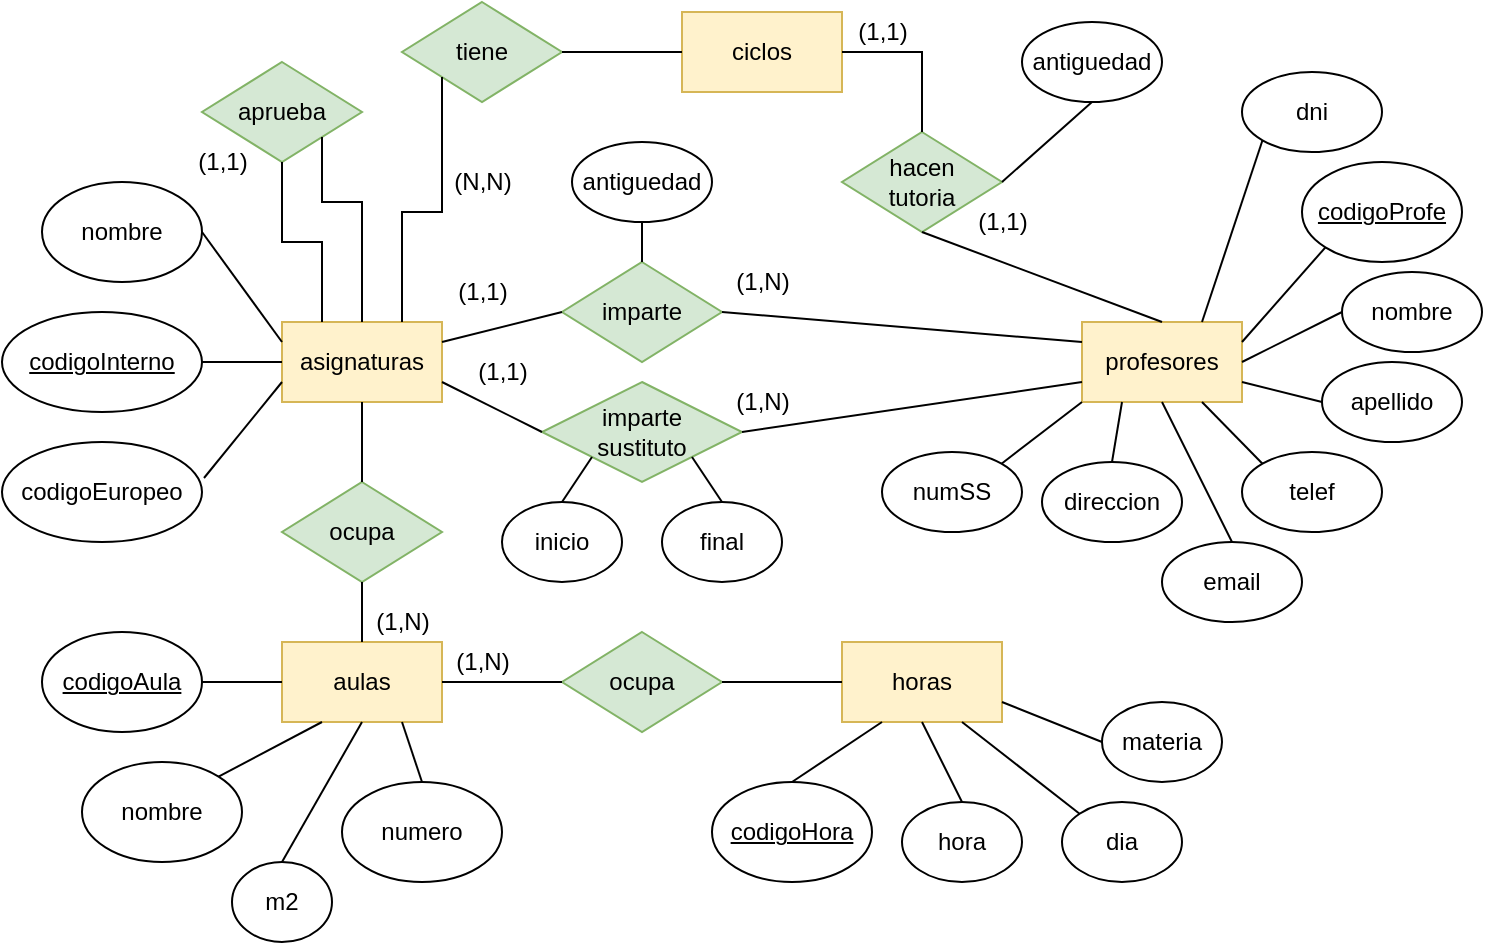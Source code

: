 <mxfile version="16.5.2" type="device"><diagram id="qowGExwpT5TzPprijTD8" name="Page-1"><mxGraphModel dx="1422" dy="705" grid="1" gridSize="10" guides="1" tooltips="1" connect="1" arrows="1" fold="1" page="1" pageScale="1" pageWidth="827" pageHeight="1169" math="0" shadow="0"><root><mxCell id="0"/><mxCell id="1" parent="0"/><mxCell id="WYRrglEzMY79VA7WUZXc-1" value="asignaturas" style="rounded=0;whiteSpace=wrap;html=1;fillColor=#fff2cc;strokeColor=#d6b656;" vertex="1" parent="1"><mxGeometry x="200" y="240" width="80" height="40" as="geometry"/></mxCell><mxCell id="WYRrglEzMY79VA7WUZXc-3" value="ciclos" style="rounded=0;whiteSpace=wrap;html=1;fillColor=#fff2cc;strokeColor=#d6b656;" vertex="1" parent="1"><mxGeometry x="400" y="85" width="80" height="40" as="geometry"/></mxCell><mxCell id="WYRrglEzMY79VA7WUZXc-4" value="profesores" style="rounded=0;whiteSpace=wrap;html=1;fillColor=#fff2cc;strokeColor=#d6b656;" vertex="1" parent="1"><mxGeometry x="600" y="240" width="80" height="40" as="geometry"/></mxCell><mxCell id="WYRrglEzMY79VA7WUZXc-5" value="aulas&lt;span style=&quot;color: rgba(0 , 0 , 0 , 0) ; font-family: monospace ; font-size: 0px&quot;&gt;%3CmxGraphModel%3E%3Croot%3E%3CmxCell%20id%3D%220%22%2F%3E%3CmxCell%20id%3D%221%22%20parent%3D%220%22%2F%3E%3CmxCell%20id%3D%222%22%20value%3D%22asignaturas%22%20style%3D%22rounded%3D0%3BwhiteSpace%3Dwrap%3Bhtml%3D1%3B%22%20vertex%3D%221%22%20parent%3D%221%22%3E%3CmxGeometry%20x%3D%22180%22%20y%3D%22190%22%20width%3D%22120%22%20height%3D%2260%22%20as%3D%22geometry%22%2F%3E%3C%2FmxCell%3E%3C%2Froot%3E%3C%2FmxGraphModel%3E&lt;/span&gt;" style="rounded=0;whiteSpace=wrap;html=1;fillColor=#fff2cc;strokeColor=#d6b656;" vertex="1" parent="1"><mxGeometry x="200" y="400" width="80" height="40" as="geometry"/></mxCell><mxCell id="WYRrglEzMY79VA7WUZXc-6" value="horas" style="rounded=0;whiteSpace=wrap;html=1;fillColor=#fff2cc;strokeColor=#d6b656;" vertex="1" parent="1"><mxGeometry x="480" y="400" width="80" height="40" as="geometry"/></mxCell><mxCell id="WYRrglEzMY79VA7WUZXc-7" value="&lt;u&gt;codigoInterno&lt;/u&gt;" style="ellipse;whiteSpace=wrap;html=1;" vertex="1" parent="1"><mxGeometry x="60" y="235" width="100" height="50" as="geometry"/></mxCell><mxCell id="WYRrglEzMY79VA7WUZXc-8" value="codigoEuropeo" style="ellipse;whiteSpace=wrap;html=1;" vertex="1" parent="1"><mxGeometry x="60" y="300" width="100" height="50" as="geometry"/></mxCell><mxCell id="WYRrglEzMY79VA7WUZXc-9" value="nombre" style="ellipse;whiteSpace=wrap;html=1;" vertex="1" parent="1"><mxGeometry x="80" y="170" width="80" height="50" as="geometry"/></mxCell><mxCell id="WYRrglEzMY79VA7WUZXc-10" value="aprueba" style="rhombus;whiteSpace=wrap;html=1;fillColor=#d5e8d4;strokeColor=#82b366;" vertex="1" parent="1"><mxGeometry x="160" y="110" width="80" height="50" as="geometry"/></mxCell><mxCell id="WYRrglEzMY79VA7WUZXc-11" value="ocupa" style="rhombus;whiteSpace=wrap;html=1;fillColor=#d5e8d4;strokeColor=#82b366;" vertex="1" parent="1"><mxGeometry x="200" y="320" width="80" height="50" as="geometry"/></mxCell><mxCell id="WYRrglEzMY79VA7WUZXc-12" value="tiene" style="rhombus;whiteSpace=wrap;html=1;fillColor=#d5e8d4;strokeColor=#82b366;" vertex="1" parent="1"><mxGeometry x="260" y="80" width="80" height="50" as="geometry"/></mxCell><mxCell id="WYRrglEzMY79VA7WUZXc-15" value="" style="endArrow=none;html=1;rounded=0;entryX=0.5;entryY=1;entryDx=0;entryDy=0;exitX=0.25;exitY=0;exitDx=0;exitDy=0;edgeStyle=orthogonalEdgeStyle;" edge="1" parent="1" source="WYRrglEzMY79VA7WUZXc-1" target="WYRrglEzMY79VA7WUZXc-10"><mxGeometry width="50" height="50" relative="1" as="geometry"><mxPoint x="230" y="250" as="sourcePoint"/><mxPoint x="230" y="167.5" as="targetPoint"/></mxGeometry></mxCell><mxCell id="WYRrglEzMY79VA7WUZXc-16" value="" style="endArrow=none;html=1;rounded=0;entryX=1;entryY=1;entryDx=0;entryDy=0;exitX=0.5;exitY=0;exitDx=0;exitDy=0;edgeStyle=orthogonalEdgeStyle;" edge="1" parent="1" source="WYRrglEzMY79VA7WUZXc-1" target="WYRrglEzMY79VA7WUZXc-10"><mxGeometry width="50" height="50" relative="1" as="geometry"><mxPoint x="230" y="250" as="sourcePoint"/><mxPoint x="210" y="170" as="targetPoint"/><Array as="points"><mxPoint x="240" y="180"/><mxPoint x="220" y="180"/></Array></mxGeometry></mxCell><mxCell id="WYRrglEzMY79VA7WUZXc-17" value="" style="endArrow=none;html=1;rounded=0;entryX=1;entryY=0.5;entryDx=0;entryDy=0;exitX=0;exitY=0.25;exitDx=0;exitDy=0;" edge="1" parent="1" source="WYRrglEzMY79VA7WUZXc-1" target="WYRrglEzMY79VA7WUZXc-9"><mxGeometry width="50" height="50" relative="1" as="geometry"><mxPoint x="390" y="390" as="sourcePoint"/><mxPoint x="440" y="340" as="targetPoint"/></mxGeometry></mxCell><mxCell id="WYRrglEzMY79VA7WUZXc-18" value="" style="endArrow=none;html=1;rounded=0;entryX=1;entryY=0.5;entryDx=0;entryDy=0;exitX=0;exitY=0.5;exitDx=0;exitDy=0;" edge="1" parent="1" source="WYRrglEzMY79VA7WUZXc-1" target="WYRrglEzMY79VA7WUZXc-7"><mxGeometry width="50" height="50" relative="1" as="geometry"><mxPoint x="210" y="260" as="sourcePoint"/><mxPoint x="170" y="205" as="targetPoint"/></mxGeometry></mxCell><mxCell id="WYRrglEzMY79VA7WUZXc-19" value="" style="endArrow=none;html=1;rounded=0;entryX=1.01;entryY=0.36;entryDx=0;entryDy=0;exitX=0;exitY=0.75;exitDx=0;exitDy=0;entryPerimeter=0;" edge="1" parent="1" source="WYRrglEzMY79VA7WUZXc-1" target="WYRrglEzMY79VA7WUZXc-8"><mxGeometry width="50" height="50" relative="1" as="geometry"><mxPoint x="220" y="270" as="sourcePoint"/><mxPoint x="180" y="215" as="targetPoint"/></mxGeometry></mxCell><mxCell id="WYRrglEzMY79VA7WUZXc-20" value="" style="endArrow=none;html=1;rounded=0;entryX=0;entryY=1;entryDx=0;entryDy=0;exitX=0.75;exitY=0;exitDx=0;exitDy=0;edgeStyle=orthogonalEdgeStyle;" edge="1" parent="1" source="WYRrglEzMY79VA7WUZXc-1" target="WYRrglEzMY79VA7WUZXc-12"><mxGeometry width="50" height="50" relative="1" as="geometry"><mxPoint x="390" y="390" as="sourcePoint"/><mxPoint x="440" y="340" as="targetPoint"/></mxGeometry></mxCell><mxCell id="WYRrglEzMY79VA7WUZXc-21" value="(1,1)" style="text;html=1;align=center;verticalAlign=middle;resizable=0;points=[];autosize=1;strokeColor=none;fillColor=none;" vertex="1" parent="1"><mxGeometry x="150" y="150" width="40" height="20" as="geometry"/></mxCell><mxCell id="WYRrglEzMY79VA7WUZXc-22" value="" style="endArrow=none;html=1;rounded=0;entryX=1;entryY=0.5;entryDx=0;entryDy=0;exitX=0;exitY=0.5;exitDx=0;exitDy=0;" edge="1" parent="1" source="WYRrglEzMY79VA7WUZXc-3" target="WYRrglEzMY79VA7WUZXc-12"><mxGeometry width="50" height="50" relative="1" as="geometry"><mxPoint x="210" y="260" as="sourcePoint"/><mxPoint x="170" y="205" as="targetPoint"/></mxGeometry></mxCell><mxCell id="WYRrglEzMY79VA7WUZXc-23" value="" style="endArrow=none;html=1;rounded=0;entryX=0.5;entryY=1;entryDx=0;entryDy=0;exitX=0.5;exitY=0;exitDx=0;exitDy=0;" edge="1" parent="1" source="WYRrglEzMY79VA7WUZXc-11" target="WYRrglEzMY79VA7WUZXc-1"><mxGeometry width="50" height="50" relative="1" as="geometry"><mxPoint x="410" y="145" as="sourcePoint"/><mxPoint x="350" y="145" as="targetPoint"/></mxGeometry></mxCell><mxCell id="WYRrglEzMY79VA7WUZXc-24" value="" style="endArrow=none;html=1;rounded=0;entryX=0.5;entryY=1;entryDx=0;entryDy=0;exitX=0.5;exitY=0;exitDx=0;exitDy=0;" edge="1" parent="1" source="WYRrglEzMY79VA7WUZXc-5" target="WYRrglEzMY79VA7WUZXc-11"><mxGeometry width="50" height="50" relative="1" as="geometry"><mxPoint x="420" y="155" as="sourcePoint"/><mxPoint x="360" y="155" as="targetPoint"/></mxGeometry></mxCell><mxCell id="WYRrglEzMY79VA7WUZXc-25" value="(1,N)" style="text;html=1;align=center;verticalAlign=middle;resizable=0;points=[];autosize=1;strokeColor=none;fillColor=none;" vertex="1" parent="1"><mxGeometry x="240" y="380" width="40" height="20" as="geometry"/></mxCell><mxCell id="WYRrglEzMY79VA7WUZXc-26" value="(N,N)" style="text;html=1;align=center;verticalAlign=middle;resizable=0;points=[];autosize=1;strokeColor=none;fillColor=none;" vertex="1" parent="1"><mxGeometry x="280" y="160" width="40" height="20" as="geometry"/></mxCell><mxCell id="WYRrglEzMY79VA7WUZXc-27" value="&lt;u&gt;codigoAula&lt;/u&gt;" style="ellipse;whiteSpace=wrap;html=1;" vertex="1" parent="1"><mxGeometry x="80" y="395" width="80" height="50" as="geometry"/></mxCell><mxCell id="WYRrglEzMY79VA7WUZXc-28" value="nombre" style="ellipse;whiteSpace=wrap;html=1;" vertex="1" parent="1"><mxGeometry x="100" y="460" width="80" height="50" as="geometry"/></mxCell><mxCell id="WYRrglEzMY79VA7WUZXc-29" value="numero" style="ellipse;whiteSpace=wrap;html=1;" vertex="1" parent="1"><mxGeometry x="230" y="470" width="80" height="50" as="geometry"/></mxCell><mxCell id="WYRrglEzMY79VA7WUZXc-30" value="m2" style="ellipse;whiteSpace=wrap;html=1;" vertex="1" parent="1"><mxGeometry x="175" y="510" width="50" height="40" as="geometry"/></mxCell><mxCell id="WYRrglEzMY79VA7WUZXc-31" value="ocupa" style="rhombus;whiteSpace=wrap;html=1;fillColor=#d5e8d4;strokeColor=#82b366;" vertex="1" parent="1"><mxGeometry x="340" y="395" width="80" height="50" as="geometry"/></mxCell><mxCell id="WYRrglEzMY79VA7WUZXc-32" value="" style="endArrow=none;html=1;rounded=0;entryX=1;entryY=0.5;entryDx=0;entryDy=0;exitX=0;exitY=0.5;exitDx=0;exitDy=0;" edge="1" parent="1" source="WYRrglEzMY79VA7WUZXc-31" target="WYRrglEzMY79VA7WUZXc-5"><mxGeometry width="50" height="50" relative="1" as="geometry"><mxPoint x="250" y="330" as="sourcePoint"/><mxPoint x="250" y="290" as="targetPoint"/></mxGeometry></mxCell><mxCell id="WYRrglEzMY79VA7WUZXc-33" value="" style="endArrow=none;html=1;rounded=0;entryX=0;entryY=0.5;entryDx=0;entryDy=0;exitX=1;exitY=0.5;exitDx=0;exitDy=0;" edge="1" parent="1" source="WYRrglEzMY79VA7WUZXc-31" target="WYRrglEzMY79VA7WUZXc-6"><mxGeometry width="50" height="50" relative="1" as="geometry"><mxPoint x="260" y="340" as="sourcePoint"/><mxPoint x="260" y="300" as="targetPoint"/></mxGeometry></mxCell><mxCell id="WYRrglEzMY79VA7WUZXc-34" value="(1,N)" style="text;html=1;align=center;verticalAlign=middle;resizable=0;points=[];autosize=1;strokeColor=none;fillColor=none;" vertex="1" parent="1"><mxGeometry x="280" y="400" width="40" height="20" as="geometry"/></mxCell><mxCell id="WYRrglEzMY79VA7WUZXc-35" value="imparte" style="rhombus;whiteSpace=wrap;html=1;fillColor=#d5e8d4;strokeColor=#82b366;" vertex="1" parent="1"><mxGeometry x="340" y="210" width="80" height="50" as="geometry"/></mxCell><mxCell id="WYRrglEzMY79VA7WUZXc-36" value="imparte&lt;br&gt;sustituto" style="rhombus;whiteSpace=wrap;html=1;fillColor=#d5e8d4;strokeColor=#82b366;" vertex="1" parent="1"><mxGeometry x="330" y="270" width="100" height="50" as="geometry"/></mxCell><mxCell id="WYRrglEzMY79VA7WUZXc-37" value="inicio" style="ellipse;whiteSpace=wrap;html=1;" vertex="1" parent="1"><mxGeometry x="310" y="330" width="60" height="40" as="geometry"/></mxCell><mxCell id="WYRrglEzMY79VA7WUZXc-38" value="final" style="ellipse;whiteSpace=wrap;html=1;" vertex="1" parent="1"><mxGeometry x="390" y="330" width="60" height="40" as="geometry"/></mxCell><mxCell id="WYRrglEzMY79VA7WUZXc-39" value="antiguedad" style="ellipse;whiteSpace=wrap;html=1;" vertex="1" parent="1"><mxGeometry x="345" y="150" width="70" height="40" as="geometry"/></mxCell><mxCell id="WYRrglEzMY79VA7WUZXc-40" value="" style="endArrow=none;html=1;rounded=0;entryX=0.5;entryY=0;entryDx=0;entryDy=0;exitX=0.5;exitY=1;exitDx=0;exitDy=0;" edge="1" parent="1" source="WYRrglEzMY79VA7WUZXc-39" target="WYRrglEzMY79VA7WUZXc-35"><mxGeometry width="50" height="50" relative="1" as="geometry"><mxPoint x="410" y="115" as="sourcePoint"/><mxPoint x="350" y="115" as="targetPoint"/></mxGeometry></mxCell><mxCell id="WYRrglEzMY79VA7WUZXc-41" value="" style="endArrow=none;html=1;rounded=0;entryX=0;entryY=0.5;entryDx=0;entryDy=0;exitX=1;exitY=0.25;exitDx=0;exitDy=0;" edge="1" parent="1" source="WYRrglEzMY79VA7WUZXc-1" target="WYRrglEzMY79VA7WUZXc-35"><mxGeometry width="50" height="50" relative="1" as="geometry"><mxPoint x="420" y="125" as="sourcePoint"/><mxPoint x="360" y="125" as="targetPoint"/></mxGeometry></mxCell><mxCell id="WYRrglEzMY79VA7WUZXc-42" value="" style="endArrow=none;html=1;rounded=0;entryX=1;entryY=0.75;entryDx=0;entryDy=0;exitX=0;exitY=0.5;exitDx=0;exitDy=0;" edge="1" parent="1" source="WYRrglEzMY79VA7WUZXc-36" target="WYRrglEzMY79VA7WUZXc-1"><mxGeometry width="50" height="50" relative="1" as="geometry"><mxPoint x="430" y="135" as="sourcePoint"/><mxPoint x="370" y="135" as="targetPoint"/></mxGeometry></mxCell><mxCell id="WYRrglEzMY79VA7WUZXc-43" value="" style="endArrow=none;html=1;rounded=0;entryX=1;entryY=0.5;entryDx=0;entryDy=0;exitX=0;exitY=0.25;exitDx=0;exitDy=0;" edge="1" parent="1" source="WYRrglEzMY79VA7WUZXc-4" target="WYRrglEzMY79VA7WUZXc-35"><mxGeometry width="50" height="50" relative="1" as="geometry"><mxPoint x="440" y="145" as="sourcePoint"/><mxPoint x="380" y="145" as="targetPoint"/></mxGeometry></mxCell><mxCell id="WYRrglEzMY79VA7WUZXc-44" value="" style="endArrow=none;html=1;rounded=0;entryX=1;entryY=0.5;entryDx=0;entryDy=0;exitX=0;exitY=0.75;exitDx=0;exitDy=0;" edge="1" parent="1" source="WYRrglEzMY79VA7WUZXc-4" target="WYRrglEzMY79VA7WUZXc-36"><mxGeometry width="50" height="50" relative="1" as="geometry"><mxPoint x="450" y="155" as="sourcePoint"/><mxPoint x="390" y="155" as="targetPoint"/></mxGeometry></mxCell><mxCell id="WYRrglEzMY79VA7WUZXc-45" value="" style="endArrow=none;html=1;rounded=0;entryX=1;entryY=1;entryDx=0;entryDy=0;exitX=0.5;exitY=0;exitDx=0;exitDy=0;" edge="1" parent="1" source="WYRrglEzMY79VA7WUZXc-38" target="WYRrglEzMY79VA7WUZXc-36"><mxGeometry width="50" height="50" relative="1" as="geometry"><mxPoint x="460" y="165" as="sourcePoint"/><mxPoint x="400" y="165" as="targetPoint"/></mxGeometry></mxCell><mxCell id="WYRrglEzMY79VA7WUZXc-46" value="" style="endArrow=none;html=1;rounded=0;exitX=0.5;exitY=0;exitDx=0;exitDy=0;entryX=0;entryY=1;entryDx=0;entryDy=0;" edge="1" parent="1" source="WYRrglEzMY79VA7WUZXc-37" target="WYRrglEzMY79VA7WUZXc-36"><mxGeometry width="50" height="50" relative="1" as="geometry"><mxPoint x="470" y="175" as="sourcePoint"/><mxPoint x="350" y="310" as="targetPoint"/></mxGeometry></mxCell><mxCell id="WYRrglEzMY79VA7WUZXc-47" value="hacen&lt;br&gt;tutoria" style="rhombus;whiteSpace=wrap;html=1;fillColor=#d5e8d4;strokeColor=#82b366;" vertex="1" parent="1"><mxGeometry x="480" y="145" width="80" height="50" as="geometry"/></mxCell><mxCell id="WYRrglEzMY79VA7WUZXc-49" value="" style="endArrow=none;html=1;rounded=0;entryX=1;entryY=0.5;entryDx=0;entryDy=0;exitX=0.5;exitY=0;exitDx=0;exitDy=0;edgeStyle=orthogonalEdgeStyle;" edge="1" parent="1" source="WYRrglEzMY79VA7WUZXc-47" target="WYRrglEzMY79VA7WUZXc-3"><mxGeometry width="50" height="50" relative="1" as="geometry"><mxPoint x="410" y="115" as="sourcePoint"/><mxPoint x="350" y="115" as="targetPoint"/></mxGeometry></mxCell><mxCell id="WYRrglEzMY79VA7WUZXc-50" value="" style="endArrow=none;html=1;rounded=0;entryX=0.5;entryY=1;entryDx=0;entryDy=0;exitX=0.5;exitY=0;exitDx=0;exitDy=0;" edge="1" parent="1" source="WYRrglEzMY79VA7WUZXc-4" target="WYRrglEzMY79VA7WUZXc-47"><mxGeometry width="50" height="50" relative="1" as="geometry"><mxPoint x="420" y="125" as="sourcePoint"/><mxPoint x="360" y="125" as="targetPoint"/></mxGeometry></mxCell><mxCell id="WYRrglEzMY79VA7WUZXc-51" value="(1,1)" style="text;html=1;align=center;verticalAlign=middle;resizable=0;points=[];autosize=1;strokeColor=none;fillColor=none;" vertex="1" parent="1"><mxGeometry x="480" y="85" width="40" height="20" as="geometry"/></mxCell><mxCell id="WYRrglEzMY79VA7WUZXc-52" value="antiguedad" style="ellipse;whiteSpace=wrap;html=1;" vertex="1" parent="1"><mxGeometry x="570" y="90" width="70" height="40" as="geometry"/></mxCell><mxCell id="WYRrglEzMY79VA7WUZXc-55" value="" style="endArrow=none;html=1;rounded=0;entryX=1;entryY=0.5;entryDx=0;entryDy=0;exitX=0.5;exitY=1;exitDx=0;exitDy=0;" edge="1" parent="1" source="WYRrglEzMY79VA7WUZXc-52" target="WYRrglEzMY79VA7WUZXc-47"><mxGeometry width="50" height="50" relative="1" as="geometry"><mxPoint x="410" y="115" as="sourcePoint"/><mxPoint x="350" y="115" as="targetPoint"/></mxGeometry></mxCell><mxCell id="WYRrglEzMY79VA7WUZXc-56" value="&lt;u&gt;codigoProfe&lt;/u&gt;" style="ellipse;whiteSpace=wrap;html=1;" vertex="1" parent="1"><mxGeometry x="710" y="160" width="80" height="50" as="geometry"/></mxCell><mxCell id="WYRrglEzMY79VA7WUZXc-57" value="nombre" style="ellipse;whiteSpace=wrap;html=1;" vertex="1" parent="1"><mxGeometry x="730" y="215" width="70" height="40" as="geometry"/></mxCell><mxCell id="WYRrglEzMY79VA7WUZXc-58" value="apellido" style="ellipse;whiteSpace=wrap;html=1;" vertex="1" parent="1"><mxGeometry x="720" y="260" width="70" height="40" as="geometry"/></mxCell><mxCell id="WYRrglEzMY79VA7WUZXc-59" value="dni" style="ellipse;whiteSpace=wrap;html=1;" vertex="1" parent="1"><mxGeometry x="680" y="115" width="70" height="40" as="geometry"/></mxCell><mxCell id="WYRrglEzMY79VA7WUZXc-60" value="direccion" style="ellipse;whiteSpace=wrap;html=1;" vertex="1" parent="1"><mxGeometry x="580" y="310" width="70" height="40" as="geometry"/></mxCell><mxCell id="WYRrglEzMY79VA7WUZXc-61" value="telef" style="ellipse;whiteSpace=wrap;html=1;" vertex="1" parent="1"><mxGeometry x="680" y="305" width="70" height="40" as="geometry"/></mxCell><mxCell id="WYRrglEzMY79VA7WUZXc-62" value="email" style="ellipse;whiteSpace=wrap;html=1;" vertex="1" parent="1"><mxGeometry x="640" y="350" width="70" height="40" as="geometry"/></mxCell><mxCell id="WYRrglEzMY79VA7WUZXc-63" value="numSS" style="ellipse;whiteSpace=wrap;html=1;" vertex="1" parent="1"><mxGeometry x="500" y="305" width="70" height="40" as="geometry"/></mxCell><mxCell id="WYRrglEzMY79VA7WUZXc-64" value="" style="endArrow=none;html=1;rounded=0;entryX=1;entryY=0;entryDx=0;entryDy=0;exitX=0;exitY=1;exitDx=0;exitDy=0;" edge="1" parent="1" source="WYRrglEzMY79VA7WUZXc-4" target="WYRrglEzMY79VA7WUZXc-63"><mxGeometry width="50" height="50" relative="1" as="geometry"><mxPoint x="430" y="430" as="sourcePoint"/><mxPoint x="490" y="430" as="targetPoint"/></mxGeometry></mxCell><mxCell id="WYRrglEzMY79VA7WUZXc-65" value="" style="endArrow=none;html=1;rounded=0;entryX=0.5;entryY=0;entryDx=0;entryDy=0;exitX=0.25;exitY=1;exitDx=0;exitDy=0;" edge="1" parent="1" source="WYRrglEzMY79VA7WUZXc-4" target="WYRrglEzMY79VA7WUZXc-60"><mxGeometry width="50" height="50" relative="1" as="geometry"><mxPoint x="440" y="440" as="sourcePoint"/><mxPoint x="500" y="440" as="targetPoint"/></mxGeometry></mxCell><mxCell id="WYRrglEzMY79VA7WUZXc-66" value="" style="endArrow=none;html=1;rounded=0;entryX=0.5;entryY=0;entryDx=0;entryDy=0;exitX=0.5;exitY=1;exitDx=0;exitDy=0;" edge="1" parent="1" source="WYRrglEzMY79VA7WUZXc-4" target="WYRrglEzMY79VA7WUZXc-62"><mxGeometry width="50" height="50" relative="1" as="geometry"><mxPoint x="450" y="450" as="sourcePoint"/><mxPoint x="510" y="450" as="targetPoint"/></mxGeometry></mxCell><mxCell id="WYRrglEzMY79VA7WUZXc-67" value="" style="endArrow=none;html=1;rounded=0;entryX=0;entryY=0;entryDx=0;entryDy=0;exitX=0.75;exitY=1;exitDx=0;exitDy=0;" edge="1" parent="1" source="WYRrglEzMY79VA7WUZXc-4" target="WYRrglEzMY79VA7WUZXc-61"><mxGeometry width="50" height="50" relative="1" as="geometry"><mxPoint x="460" y="460" as="sourcePoint"/><mxPoint x="520" y="460" as="targetPoint"/></mxGeometry></mxCell><mxCell id="WYRrglEzMY79VA7WUZXc-68" value="" style="endArrow=none;html=1;rounded=0;entryX=0;entryY=0.5;entryDx=0;entryDy=0;exitX=1;exitY=0.75;exitDx=0;exitDy=0;" edge="1" parent="1" source="WYRrglEzMY79VA7WUZXc-4" target="WYRrglEzMY79VA7WUZXc-58"><mxGeometry width="50" height="50" relative="1" as="geometry"><mxPoint x="470" y="470" as="sourcePoint"/><mxPoint x="530" y="470" as="targetPoint"/></mxGeometry></mxCell><mxCell id="WYRrglEzMY79VA7WUZXc-69" value="" style="endArrow=none;html=1;rounded=0;entryX=0;entryY=0.5;entryDx=0;entryDy=0;exitX=1;exitY=0.5;exitDx=0;exitDy=0;" edge="1" parent="1" source="WYRrglEzMY79VA7WUZXc-4" target="WYRrglEzMY79VA7WUZXc-57"><mxGeometry width="50" height="50" relative="1" as="geometry"><mxPoint x="480" y="480" as="sourcePoint"/><mxPoint x="540" y="480" as="targetPoint"/></mxGeometry></mxCell><mxCell id="WYRrglEzMY79VA7WUZXc-70" value="" style="endArrow=none;html=1;rounded=0;entryX=0;entryY=1;entryDx=0;entryDy=0;exitX=1;exitY=0.25;exitDx=0;exitDy=0;" edge="1" parent="1" source="WYRrglEzMY79VA7WUZXc-4" target="WYRrglEzMY79VA7WUZXc-56"><mxGeometry width="50" height="50" relative="1" as="geometry"><mxPoint x="490" y="490" as="sourcePoint"/><mxPoint x="550" y="490" as="targetPoint"/></mxGeometry></mxCell><mxCell id="WYRrglEzMY79VA7WUZXc-71" value="" style="endArrow=none;html=1;rounded=0;entryX=0;entryY=1;entryDx=0;entryDy=0;exitX=0.75;exitY=0;exitDx=0;exitDy=0;" edge="1" parent="1" source="WYRrglEzMY79VA7WUZXc-4" target="WYRrglEzMY79VA7WUZXc-59"><mxGeometry width="50" height="50" relative="1" as="geometry"><mxPoint x="500" y="500" as="sourcePoint"/><mxPoint x="560" y="500" as="targetPoint"/></mxGeometry></mxCell><mxCell id="WYRrglEzMY79VA7WUZXc-72" value="(1,1)" style="text;html=1;align=center;verticalAlign=middle;resizable=0;points=[];autosize=1;strokeColor=none;fillColor=none;" vertex="1" parent="1"><mxGeometry x="280" y="215" width="40" height="20" as="geometry"/></mxCell><mxCell id="WYRrglEzMY79VA7WUZXc-73" value="(1,N)" style="text;html=1;align=center;verticalAlign=middle;resizable=0;points=[];autosize=1;strokeColor=none;fillColor=none;" vertex="1" parent="1"><mxGeometry x="420" y="210" width="40" height="20" as="geometry"/></mxCell><mxCell id="WYRrglEzMY79VA7WUZXc-74" value="(1,1)" style="text;html=1;align=center;verticalAlign=middle;resizable=0;points=[];autosize=1;strokeColor=none;fillColor=none;" vertex="1" parent="1"><mxGeometry x="290" y="255" width="40" height="20" as="geometry"/></mxCell><mxCell id="WYRrglEzMY79VA7WUZXc-75" value="(1,N)" style="text;html=1;align=center;verticalAlign=middle;resizable=0;points=[];autosize=1;strokeColor=none;fillColor=none;" vertex="1" parent="1"><mxGeometry x="420" y="270" width="40" height="20" as="geometry"/></mxCell><mxCell id="WYRrglEzMY79VA7WUZXc-77" value="(1,1)" style="text;html=1;align=center;verticalAlign=middle;resizable=0;points=[];autosize=1;strokeColor=none;fillColor=none;" vertex="1" parent="1"><mxGeometry x="540" y="180" width="40" height="20" as="geometry"/></mxCell><mxCell id="WYRrglEzMY79VA7WUZXc-78" value="&lt;u&gt;codigoHora&lt;/u&gt;" style="ellipse;whiteSpace=wrap;html=1;" vertex="1" parent="1"><mxGeometry x="415" y="470" width="80" height="50" as="geometry"/></mxCell><mxCell id="WYRrglEzMY79VA7WUZXc-79" value="hora" style="ellipse;whiteSpace=wrap;html=1;" vertex="1" parent="1"><mxGeometry x="510" y="480" width="60" height="40" as="geometry"/></mxCell><mxCell id="WYRrglEzMY79VA7WUZXc-80" value="dia" style="ellipse;whiteSpace=wrap;html=1;" vertex="1" parent="1"><mxGeometry x="590" y="480" width="60" height="40" as="geometry"/></mxCell><mxCell id="WYRrglEzMY79VA7WUZXc-81" value="materia" style="ellipse;whiteSpace=wrap;html=1;" vertex="1" parent="1"><mxGeometry x="610" y="430" width="60" height="40" as="geometry"/></mxCell><mxCell id="WYRrglEzMY79VA7WUZXc-82" value="" style="endArrow=none;html=1;rounded=0;entryX=0;entryY=0.5;entryDx=0;entryDy=0;exitX=1;exitY=0.5;exitDx=0;exitDy=0;" edge="1" parent="1" source="WYRrglEzMY79VA7WUZXc-27" target="WYRrglEzMY79VA7WUZXc-5"><mxGeometry width="50" height="50" relative="1" as="geometry"><mxPoint x="430" y="430" as="sourcePoint"/><mxPoint x="490" y="430" as="targetPoint"/></mxGeometry></mxCell><mxCell id="WYRrglEzMY79VA7WUZXc-83" value="" style="endArrow=none;html=1;rounded=0;entryX=0.25;entryY=1;entryDx=0;entryDy=0;exitX=1;exitY=0;exitDx=0;exitDy=0;" edge="1" parent="1" source="WYRrglEzMY79VA7WUZXc-28" target="WYRrglEzMY79VA7WUZXc-5"><mxGeometry width="50" height="50" relative="1" as="geometry"><mxPoint x="440" y="440" as="sourcePoint"/><mxPoint x="500" y="440" as="targetPoint"/></mxGeometry></mxCell><mxCell id="WYRrglEzMY79VA7WUZXc-84" value="" style="endArrow=none;html=1;rounded=0;entryX=0.5;entryY=1;entryDx=0;entryDy=0;exitX=0.5;exitY=0;exitDx=0;exitDy=0;" edge="1" parent="1" source="WYRrglEzMY79VA7WUZXc-30" target="WYRrglEzMY79VA7WUZXc-5"><mxGeometry width="50" height="50" relative="1" as="geometry"><mxPoint x="450" y="450" as="sourcePoint"/><mxPoint x="510" y="450" as="targetPoint"/></mxGeometry></mxCell><mxCell id="WYRrglEzMY79VA7WUZXc-85" value="" style="endArrow=none;html=1;rounded=0;entryX=0.75;entryY=1;entryDx=0;entryDy=0;exitX=0.5;exitY=0;exitDx=0;exitDy=0;" edge="1" parent="1" source="WYRrglEzMY79VA7WUZXc-29" target="WYRrglEzMY79VA7WUZXc-5"><mxGeometry width="50" height="50" relative="1" as="geometry"><mxPoint x="460" y="460" as="sourcePoint"/><mxPoint x="520" y="460" as="targetPoint"/></mxGeometry></mxCell><mxCell id="WYRrglEzMY79VA7WUZXc-86" value="" style="endArrow=none;html=1;rounded=0;entryX=0.5;entryY=0;entryDx=0;entryDy=0;exitX=0.25;exitY=1;exitDx=0;exitDy=0;" edge="1" parent="1" source="WYRrglEzMY79VA7WUZXc-6" target="WYRrglEzMY79VA7WUZXc-78"><mxGeometry width="50" height="50" relative="1" as="geometry"><mxPoint x="470" y="470" as="sourcePoint"/><mxPoint x="530" y="470" as="targetPoint"/></mxGeometry></mxCell><mxCell id="WYRrglEzMY79VA7WUZXc-87" value="" style="endArrow=none;html=1;rounded=0;entryX=0.5;entryY=1;entryDx=0;entryDy=0;exitX=0.5;exitY=0;exitDx=0;exitDy=0;" edge="1" parent="1" source="WYRrglEzMY79VA7WUZXc-79" target="WYRrglEzMY79VA7WUZXc-6"><mxGeometry width="50" height="50" relative="1" as="geometry"><mxPoint x="480" y="480" as="sourcePoint"/><mxPoint x="540" y="480" as="targetPoint"/></mxGeometry></mxCell><mxCell id="WYRrglEzMY79VA7WUZXc-88" value="" style="endArrow=none;html=1;rounded=0;entryX=0.75;entryY=1;entryDx=0;entryDy=0;exitX=0;exitY=0;exitDx=0;exitDy=0;" edge="1" parent="1" source="WYRrglEzMY79VA7WUZXc-80" target="WYRrglEzMY79VA7WUZXc-6"><mxGeometry width="50" height="50" relative="1" as="geometry"><mxPoint x="490" y="490" as="sourcePoint"/><mxPoint x="550" y="490" as="targetPoint"/></mxGeometry></mxCell><mxCell id="WYRrglEzMY79VA7WUZXc-89" value="" style="endArrow=none;html=1;rounded=0;entryX=0;entryY=0.5;entryDx=0;entryDy=0;exitX=1;exitY=0.75;exitDx=0;exitDy=0;" edge="1" parent="1" source="WYRrglEzMY79VA7WUZXc-6" target="WYRrglEzMY79VA7WUZXc-81"><mxGeometry width="50" height="50" relative="1" as="geometry"><mxPoint x="500" y="500" as="sourcePoint"/><mxPoint x="560" y="500" as="targetPoint"/></mxGeometry></mxCell></root></mxGraphModel></diagram></mxfile>